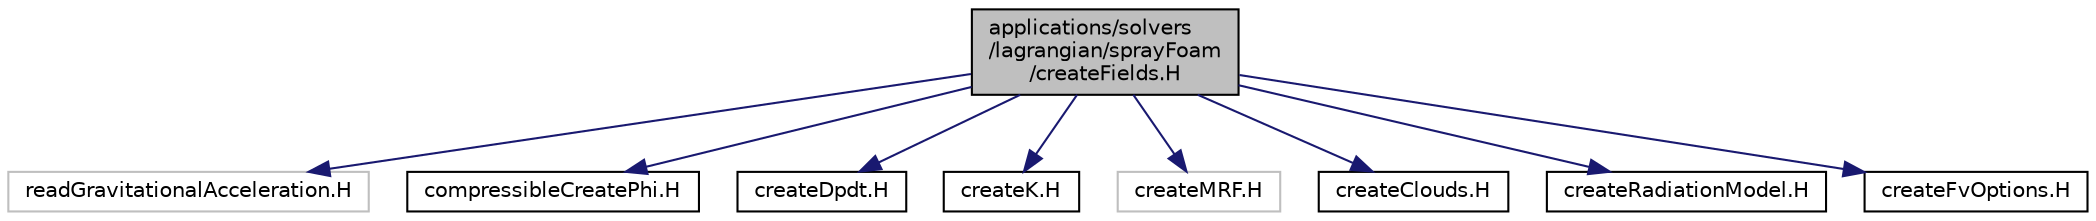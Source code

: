 digraph "applications/solvers/lagrangian/sprayFoam/createFields.H"
{
  bgcolor="transparent";
  edge [fontname="Helvetica",fontsize="10",labelfontname="Helvetica",labelfontsize="10"];
  node [fontname="Helvetica",fontsize="10",shape=record];
  Node1 [label="applications/solvers\l/lagrangian/sprayFoam\l/createFields.H",height=0.2,width=0.4,color="black", fillcolor="grey75", style="filled" fontcolor="black"];
  Node1 -> Node2 [color="midnightblue",fontsize="10",style="solid",fontname="Helvetica"];
  Node2 [label="readGravitationalAcceleration.H",height=0.2,width=0.4,color="grey75"];
  Node1 -> Node3 [color="midnightblue",fontsize="10",style="solid",fontname="Helvetica"];
  Node3 [label="compressibleCreatePhi.H",height=0.2,width=0.4,color="black",URL="$compressibleCreatePhi_8H.html",tooltip="Creates and initialises the face-flux field phi. "];
  Node1 -> Node4 [color="midnightblue",fontsize="10",style="solid",fontname="Helvetica"];
  Node4 [label="createDpdt.H",height=0.2,width=0.4,color="black",URL="$createDpdt_8H.html"];
  Node1 -> Node5 [color="midnightblue",fontsize="10",style="solid",fontname="Helvetica"];
  Node5 [label="createK.H",height=0.2,width=0.4,color="black",URL="$createK_8H.html"];
  Node1 -> Node6 [color="midnightblue",fontsize="10",style="solid",fontname="Helvetica"];
  Node6 [label="createMRF.H",height=0.2,width=0.4,color="grey75"];
  Node1 -> Node7 [color="midnightblue",fontsize="10",style="solid",fontname="Helvetica"];
  Node7 [label="createClouds.H",height=0.2,width=0.4,color="black",URL="$lagrangian_2sprayFoam_2createClouds_8H.html"];
  Node1 -> Node8 [color="midnightblue",fontsize="10",style="solid",fontname="Helvetica"];
  Node8 [label="createRadiationModel.H",height=0.2,width=0.4,color="black",URL="$createRadiationModel_8H.html"];
  Node1 -> Node9 [color="midnightblue",fontsize="10",style="solid",fontname="Helvetica"];
  Node9 [label="createFvOptions.H",height=0.2,width=0.4,color="black",URL="$createFvOptions_8H.html"];
}
